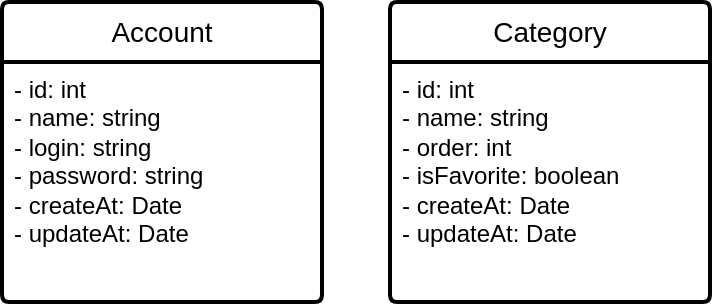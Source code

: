 <mxfile version="21.7.5" type="github">
  <diagram name="Página-1" id="j0urjSTnBFwaBmRkWKow">
    <mxGraphModel dx="720" dy="397" grid="1" gridSize="10" guides="1" tooltips="1" connect="1" arrows="1" fold="1" page="1" pageScale="1" pageWidth="827" pageHeight="1169" math="0" shadow="0">
      <root>
        <mxCell id="0" />
        <mxCell id="1" parent="0" />
        <mxCell id="grYwHOjTb_a2tKLL7_HD-4" value="Account" style="swimlane;childLayout=stackLayout;horizontal=1;startSize=30;horizontalStack=0;rounded=1;fontSize=14;fontStyle=0;strokeWidth=2;resizeParent=0;resizeLast=1;shadow=0;dashed=0;align=center;arcSize=4;whiteSpace=wrap;html=1;resizeHeight=0;resizeWidth=0;" vertex="1" parent="1">
          <mxGeometry x="140" y="100" width="160" height="150" as="geometry" />
        </mxCell>
        <mxCell id="grYwHOjTb_a2tKLL7_HD-5" value="- id: int&lt;br&gt;- name: string&lt;br style=&quot;border-color: var(--border-color);&quot;&gt;- login: string&lt;br style=&quot;border-color: var(--border-color);&quot;&gt;- password: string&lt;br&gt;- createAt: Date&lt;br style=&quot;border-color: var(--border-color);&quot;&gt;- updateAt: Date" style="align=left;strokeColor=none;fillColor=none;spacingLeft=4;fontSize=12;verticalAlign=top;resizable=0;rotatable=0;part=1;html=1;" vertex="1" parent="grYwHOjTb_a2tKLL7_HD-4">
          <mxGeometry y="30" width="160" height="120" as="geometry" />
        </mxCell>
        <mxCell id="grYwHOjTb_a2tKLL7_HD-6" value="Category" style="swimlane;childLayout=stackLayout;horizontal=1;startSize=30;horizontalStack=0;rounded=1;fontSize=14;fontStyle=0;strokeWidth=2;resizeParent=0;resizeLast=1;shadow=0;dashed=0;align=center;arcSize=4;whiteSpace=wrap;html=1;resizeHeight=0;resizeWidth=0;" vertex="1" parent="1">
          <mxGeometry x="334" y="100" width="160" height="150" as="geometry" />
        </mxCell>
        <mxCell id="grYwHOjTb_a2tKLL7_HD-7" value="- id: int&lt;br&gt;- name: string&lt;br style=&quot;border-color: var(--border-color);&quot;&gt;- order: int&lt;br&gt;- isFavorite: boolean&lt;br&gt;- createAt: Date&lt;br style=&quot;border-color: var(--border-color);&quot;&gt;- updateAt: Date" style="align=left;strokeColor=none;fillColor=none;spacingLeft=4;fontSize=12;verticalAlign=top;resizable=0;rotatable=0;part=1;html=1;" vertex="1" parent="grYwHOjTb_a2tKLL7_HD-6">
          <mxGeometry y="30" width="160" height="120" as="geometry" />
        </mxCell>
      </root>
    </mxGraphModel>
  </diagram>
</mxfile>
